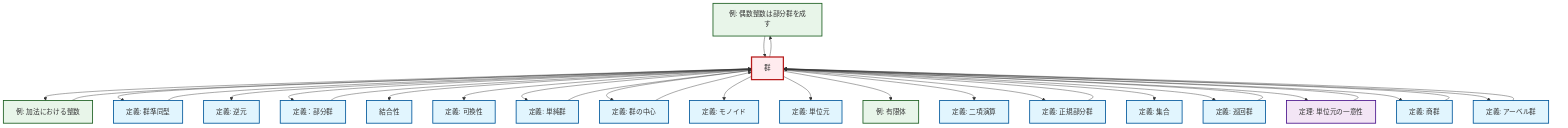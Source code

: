 graph TD
    classDef definition fill:#e1f5fe,stroke:#01579b,stroke-width:2px
    classDef theorem fill:#f3e5f5,stroke:#4a148c,stroke-width:2px
    classDef axiom fill:#fff3e0,stroke:#e65100,stroke-width:2px
    classDef example fill:#e8f5e9,stroke:#1b5e20,stroke-width:2px
    classDef current fill:#ffebee,stroke:#b71c1c,stroke-width:3px
    def-commutativity["定義: 可換性"]:::definition
    def-monoid["定義: モノイド"]:::definition
    def-identity-element["定義: 単位元"]:::definition
    def-set["定義: 集合"]:::definition
    def-binary-operation["定義: 二項演算"]:::definition
    ex-even-integers-subgroup["例: 偶数整数は部分群を成す"]:::example
    def-simple-group["定義: 単純群"]:::definition
    ex-finite-field["例: 有限体"]:::example
    def-associativity["結合性"]:::definition
    thm-unique-identity["定理: 単位元の一意性"]:::theorem
    def-quotient-group["定義: 商群"]:::definition
    def-group["群"]:::definition
    ex-integers-addition["例: 加法における整数"]:::example
    def-subgroup["定義：部分群"]:::definition
    def-abelian-group["定義: アーベル群"]:::definition
    def-center-of-group["定義: 群の中心"]:::definition
    def-normal-subgroup["定義: 正規部分群"]:::definition
    def-cyclic-group["定義: 巡回群"]:::definition
    def-homomorphism["定義: 群準同型"]:::definition
    def-inverse-element["定義: 逆元"]:::definition
    def-group --> ex-integers-addition
    def-group --> ex-even-integers-subgroup
    def-group --> def-homomorphism
    def-group --> def-inverse-element
    ex-even-integers-subgroup --> def-group
    def-center-of-group --> def-group
    def-homomorphism --> def-group
    def-abelian-group --> def-group
    def-cyclic-group --> def-group
    def-group --> def-subgroup
    def-group --> def-associativity
    def-group --> def-commutativity
    def-group --> def-simple-group
    def-simple-group --> def-group
    def-group --> def-center-of-group
    def-group --> def-monoid
    def-group --> def-identity-element
    def-group --> ex-finite-field
    thm-unique-identity --> def-group
    def-group --> def-binary-operation
    def-group --> def-normal-subgroup
    def-group --> def-set
    def-group --> def-cyclic-group
    ex-integers-addition --> def-group
    def-normal-subgroup --> def-group
    def-subgroup --> def-group
    def-group --> thm-unique-identity
    def-quotient-group --> def-group
    def-group --> def-quotient-group
    def-group --> def-abelian-group
    class def-group current